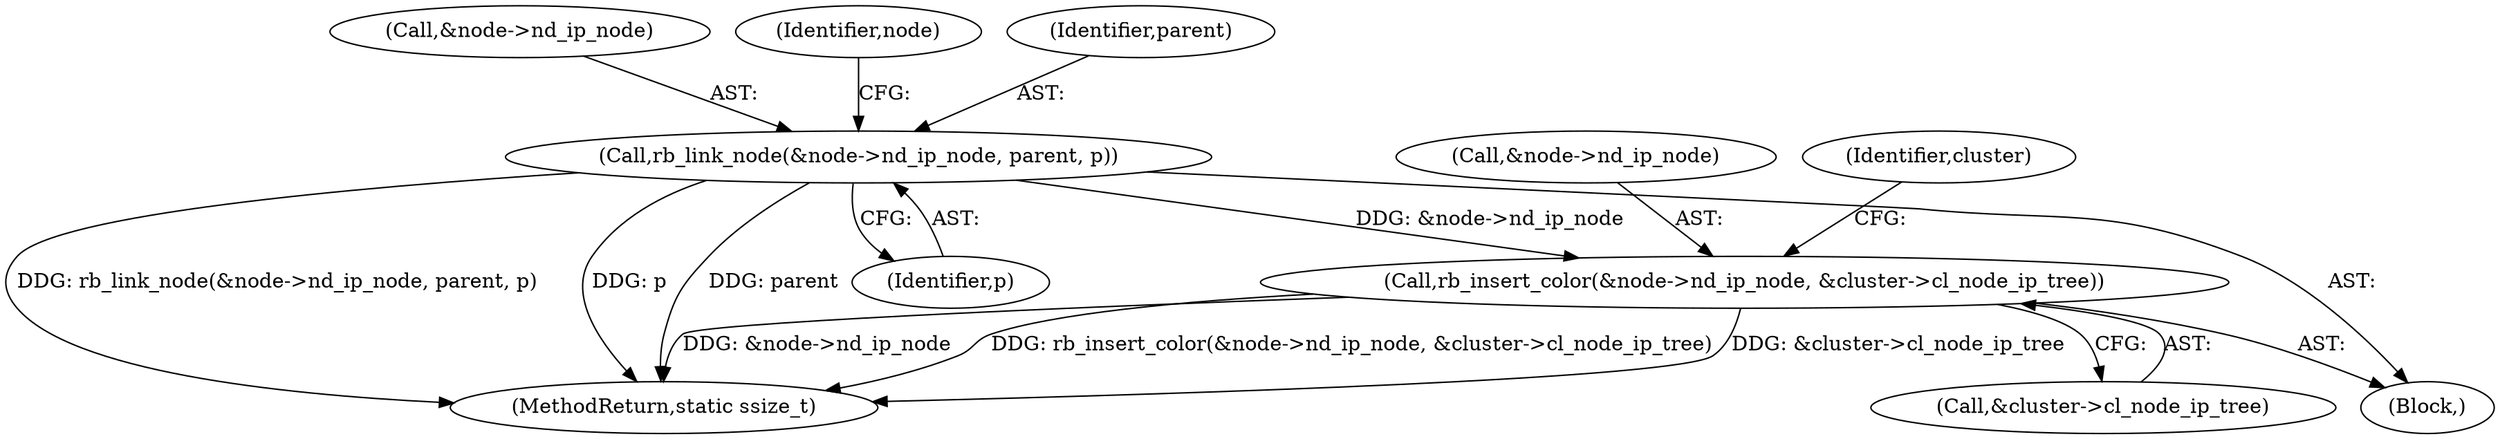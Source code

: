 digraph "0_linux_853bc26a7ea39e354b9f8889ae7ad1492ffa28d2@pointer" {
"1000223" [label="(Call,rb_insert_color(&node->nd_ip_node, &cluster->cl_node_ip_tree))"];
"1000216" [label="(Call,rb_link_node(&node->nd_ip_node, parent, p))"];
"1000217" [label="(Call,&node->nd_ip_node)"];
"1000226" [label="(Identifier,node)"];
"1000224" [label="(Call,&node->nd_ip_node)"];
"1000223" [label="(Call,rb_insert_color(&node->nd_ip_node, &cluster->cl_node_ip_tree))"];
"1000216" [label="(Call,rb_link_node(&node->nd_ip_node, parent, p))"];
"1000252" [label="(MethodReturn,static ssize_t)"];
"1000221" [label="(Identifier,parent)"];
"1000235" [label="(Identifier,cluster)"];
"1000228" [label="(Call,&cluster->cl_node_ip_tree)"];
"1000222" [label="(Identifier,p)"];
"1000215" [label="(Block,)"];
"1000223" -> "1000215"  [label="AST: "];
"1000223" -> "1000228"  [label="CFG: "];
"1000224" -> "1000223"  [label="AST: "];
"1000228" -> "1000223"  [label="AST: "];
"1000235" -> "1000223"  [label="CFG: "];
"1000223" -> "1000252"  [label="DDG: rb_insert_color(&node->nd_ip_node, &cluster->cl_node_ip_tree)"];
"1000223" -> "1000252"  [label="DDG: &cluster->cl_node_ip_tree"];
"1000223" -> "1000252"  [label="DDG: &node->nd_ip_node"];
"1000216" -> "1000223"  [label="DDG: &node->nd_ip_node"];
"1000216" -> "1000215"  [label="AST: "];
"1000216" -> "1000222"  [label="CFG: "];
"1000217" -> "1000216"  [label="AST: "];
"1000221" -> "1000216"  [label="AST: "];
"1000222" -> "1000216"  [label="AST: "];
"1000226" -> "1000216"  [label="CFG: "];
"1000216" -> "1000252"  [label="DDG: parent"];
"1000216" -> "1000252"  [label="DDG: rb_link_node(&node->nd_ip_node, parent, p)"];
"1000216" -> "1000252"  [label="DDG: p"];
}
